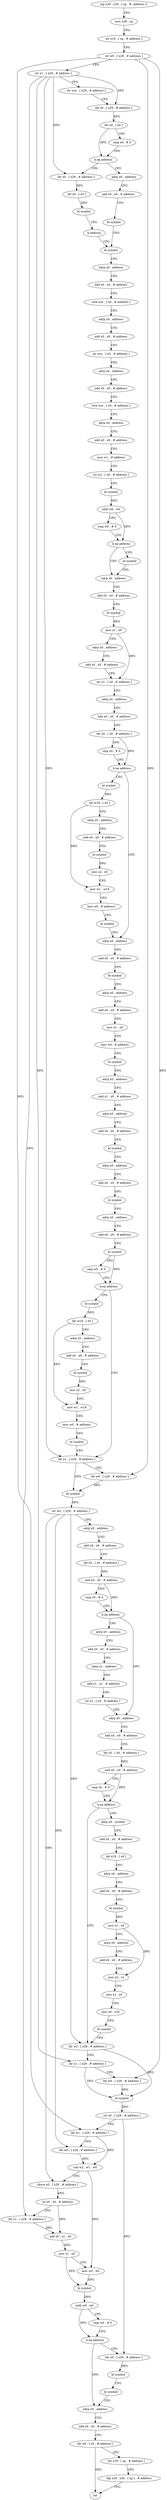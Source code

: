 digraph "func" {
"4214388" [label = "stp x29 , x30 , [ sp , #- address ]!" ]
"4214392" [label = "mov x29 , sp" ]
"4214396" [label = "str x19 , [ sp , # address ]" ]
"4214400" [label = "str w0 , [ x29 , # address ]" ]
"4214404" [label = "str x1 , [ x29 , # address ]" ]
"4214408" [label = "str wzr , [ x29 , # address ]" ]
"4214412" [label = "ldr x0 , [ x29 , # address ]" ]
"4214416" [label = "ldr x0 , [ x0 ]" ]
"4214420" [label = "cmp x0 , # 0" ]
"4214424" [label = "b.eq address" ]
"4214444" [label = "adrp x0 , address" ]
"4214428" [label = "ldr x0 , [ x29 , # address ]" ]
"4214448" [label = "add x0 , x0 , # address" ]
"4214452" [label = "bl symbol" ]
"4214456" [label = "bl symbol" ]
"4214432" [label = "ldr x0 , [ x0 ]" ]
"4214436" [label = "bl symbol" ]
"4214440" [label = "b address" ]
"4214532" [label = "adrp x0 , address" ]
"4214536" [label = "add x0 , x0 , # address" ]
"4214540" [label = "bl symbol" ]
"4214544" [label = "mov x1 , x0" ]
"4214548" [label = "adrp x0 , address" ]
"4214552" [label = "add x0 , x0 , # address" ]
"4214556" [label = "str x1 , [ x0 , # address ]" ]
"4214560" [label = "adrp x0 , address" ]
"4214564" [label = "add x0 , x0 , # address" ]
"4214568" [label = "ldr x0 , [ x0 , # address ]" ]
"4214572" [label = "cmp x0 , # 0" ]
"4214576" [label = "b.ne address" ]
"4214616" [label = "adrp x0 , address" ]
"4214580" [label = "bl symbol" ]
"4214528" [label = "bl symbol" ]
"4214460" [label = "adrp x0 , address" ]
"4214464" [label = "add x0 , x0 , # address" ]
"4214468" [label = "strb wzr , [ x0 , # address ]" ]
"4214472" [label = "adrp x0 , address" ]
"4214476" [label = "add x0 , x0 , # address" ]
"4214480" [label = "str wzr , [ x0 , # address ]" ]
"4214484" [label = "adrp x0 , address" ]
"4214488" [label = "add x0 , x0 , # address" ]
"4214492" [label = "strb wzr , [ x0 , # address ]" ]
"4214496" [label = "adrp x0 , address" ]
"4214500" [label = "add x0 , x0 , # address" ]
"4214504" [label = "mov w1 , # address" ]
"4214508" [label = "str w1 , [ x0 , # address ]" ]
"4214512" [label = "bl symbol" ]
"4214516" [label = "uxtb w0 , w0" ]
"4214520" [label = "cmp w0 , # 0" ]
"4214524" [label = "b.eq address" ]
"4214620" [label = "add x0 , x0 , # address" ]
"4214624" [label = "bl symbol" ]
"4214628" [label = "adrp x0 , address" ]
"4214632" [label = "add x0 , x0 , # address" ]
"4214636" [label = "mov x1 , x0" ]
"4214640" [label = "mov w0 , # address" ]
"4214644" [label = "bl symbol" ]
"4214648" [label = "adrp x0 , address" ]
"4214652" [label = "add x1 , x0 , # address" ]
"4214656" [label = "adrp x0 , address" ]
"4214660" [label = "add x0 , x0 , # address" ]
"4214664" [label = "bl symbol" ]
"4214668" [label = "adrp x0 , address" ]
"4214672" [label = "add x0 , x0 , # address" ]
"4214676" [label = "bl symbol" ]
"4214680" [label = "adrp x0 , address" ]
"4214684" [label = "add x0 , x0 , # address" ]
"4214688" [label = "bl symbol" ]
"4214692" [label = "cmp w0 , # 0" ]
"4214696" [label = "b.eq address" ]
"4214736" [label = "ldr x1 , [ x29 , # address ]" ]
"4214700" [label = "bl symbol" ]
"4214584" [label = "ldr w19 , [ x0 ]" ]
"4214588" [label = "adrp x0 , address" ]
"4214592" [label = "add x0 , x0 , # address" ]
"4214596" [label = "bl symbol" ]
"4214600" [label = "mov x2 , x0" ]
"4214604" [label = "mov w1 , w19" ]
"4214608" [label = "mov w0 , # address" ]
"4214612" [label = "bl symbol" ]
"4214740" [label = "ldr w0 , [ x29 , # address ]" ]
"4214744" [label = "bl symbol" ]
"4214748" [label = "str w0 , [ x29 , # address ]" ]
"4214752" [label = "adrp x0 , address" ]
"4214756" [label = "add x0 , x0 , # address" ]
"4214760" [label = "ldr x0 , [ x0 , # address ]" ]
"4214764" [label = "and x0 , x0 , # address" ]
"4214768" [label = "cmp x0 , # 0" ]
"4214772" [label = "b.eq address" ]
"4214796" [label = "adrp x0 , address" ]
"4214776" [label = "adrp x0 , address" ]
"4214704" [label = "ldr w19 , [ x0 ]" ]
"4214708" [label = "adrp x0 , address" ]
"4214712" [label = "add x0 , x0 , # address" ]
"4214716" [label = "bl symbol" ]
"4214720" [label = "mov x2 , x0" ]
"4214724" [label = "mov w1 , w19" ]
"4214728" [label = "mov w0 , # address" ]
"4214732" [label = "bl symbol" ]
"4214800" [label = "add x0 , x0 , # address" ]
"4214804" [label = "ldr x0 , [ x0 , # address ]" ]
"4214808" [label = "and x0 , x0 , # address" ]
"4214812" [label = "cmp x0 , # 0" ]
"4214816" [label = "b.eq address" ]
"4214872" [label = "ldr w2 , [ x29 , # address ]" ]
"4214820" [label = "adrp x0 , symbol" ]
"4214780" [label = "add x0 , x0 , # address" ]
"4214784" [label = "adrp x1 , address" ]
"4214788" [label = "add x1 , x1 , # address" ]
"4214792" [label = "str x1 , [ x0 , # address ]" ]
"4214876" [label = "ldr x1 , [ x29 , # address ]" ]
"4214880" [label = "ldr w0 , [ x29 , # address ]" ]
"4214884" [label = "bl symbol" ]
"4214888" [label = "str x0 , [ x29 , # address ]" ]
"4214892" [label = "ldr w1 , [ x29 , # address ]" ]
"4214896" [label = "ldr w0 , [ x29 , # address ]" ]
"4214900" [label = "sub w2 , w1 , w0" ]
"4214904" [label = "ldrsw x0 , [ x29 , # address ]" ]
"4214908" [label = "lsl x0 , x0 , # address" ]
"4214912" [label = "ldr x1 , [ x29 , # address ]" ]
"4214916" [label = "add x0 , x1 , x0" ]
"4214920" [label = "mov x1 , x0" ]
"4214924" [label = "mov w0 , w2" ]
"4214928" [label = "bl symbol" ]
"4214932" [label = "uxtb w0 , w0" ]
"4214936" [label = "cmp w0 , # 0" ]
"4214940" [label = "b.eq address" ]
"4214956" [label = "adrp x0 , address" ]
"4214944" [label = "ldr x0 , [ x29 , # address ]" ]
"4214824" [label = "add x0 , x0 , # address" ]
"4214828" [label = "ldr x19 , [ x0 ]" ]
"4214832" [label = "adrp x0 , address" ]
"4214836" [label = "add x0 , x0 , # address" ]
"4214840" [label = "bl symbol" ]
"4214844" [label = "mov x1 , x0" ]
"4214848" [label = "adrp x0 , address" ]
"4214852" [label = "add x0 , x0 , # address" ]
"4214856" [label = "mov x2 , x1" ]
"4214860" [label = "mov x1 , x0" ]
"4214864" [label = "mov x0 , x19" ]
"4214868" [label = "bl symbol" ]
"4214960" [label = "add x0 , x0 , # address" ]
"4214964" [label = "ldr w0 , [ x0 , # address ]" ]
"4214968" [label = "ldr x19 , [ sp , # address ]" ]
"4214972" [label = "ldp x29 , x30 , [ sp ] , # address" ]
"4214976" [label = "ret" ]
"4214948" [label = "bl symbol" ]
"4214952" [label = "bl symbol" ]
"4214388" -> "4214392" [ label = "CFG" ]
"4214392" -> "4214396" [ label = "CFG" ]
"4214396" -> "4214400" [ label = "CFG" ]
"4214400" -> "4214404" [ label = "CFG" ]
"4214400" -> "4214740" [ label = "DFG" ]
"4214400" -> "4214880" [ label = "DFG" ]
"4214400" -> "4214892" [ label = "DFG" ]
"4214404" -> "4214408" [ label = "CFG" ]
"4214404" -> "4214412" [ label = "DFG" ]
"4214404" -> "4214428" [ label = "DFG" ]
"4214404" -> "4214736" [ label = "DFG" ]
"4214404" -> "4214876" [ label = "DFG" ]
"4214404" -> "4214912" [ label = "DFG" ]
"4214408" -> "4214412" [ label = "CFG" ]
"4214412" -> "4214416" [ label = "DFG" ]
"4214416" -> "4214420" [ label = "CFG" ]
"4214416" -> "4214424" [ label = "DFG" ]
"4214420" -> "4214424" [ label = "CFG" ]
"4214424" -> "4214444" [ label = "CFG" ]
"4214424" -> "4214428" [ label = "CFG" ]
"4214444" -> "4214448" [ label = "CFG" ]
"4214428" -> "4214432" [ label = "DFG" ]
"4214448" -> "4214452" [ label = "CFG" ]
"4214452" -> "4214456" [ label = "CFG" ]
"4214456" -> "4214460" [ label = "CFG" ]
"4214432" -> "4214436" [ label = "DFG" ]
"4214436" -> "4214440" [ label = "CFG" ]
"4214440" -> "4214456" [ label = "CFG" ]
"4214532" -> "4214536" [ label = "CFG" ]
"4214536" -> "4214540" [ label = "CFG" ]
"4214540" -> "4214544" [ label = "DFG" ]
"4214544" -> "4214548" [ label = "CFG" ]
"4214544" -> "4214556" [ label = "DFG" ]
"4214548" -> "4214552" [ label = "CFG" ]
"4214552" -> "4214556" [ label = "CFG" ]
"4214556" -> "4214560" [ label = "CFG" ]
"4214560" -> "4214564" [ label = "CFG" ]
"4214564" -> "4214568" [ label = "CFG" ]
"4214568" -> "4214572" [ label = "CFG" ]
"4214568" -> "4214576" [ label = "DFG" ]
"4214572" -> "4214576" [ label = "CFG" ]
"4214576" -> "4214616" [ label = "CFG" ]
"4214576" -> "4214580" [ label = "CFG" ]
"4214616" -> "4214620" [ label = "CFG" ]
"4214580" -> "4214584" [ label = "DFG" ]
"4214528" -> "4214532" [ label = "CFG" ]
"4214460" -> "4214464" [ label = "CFG" ]
"4214464" -> "4214468" [ label = "CFG" ]
"4214468" -> "4214472" [ label = "CFG" ]
"4214472" -> "4214476" [ label = "CFG" ]
"4214476" -> "4214480" [ label = "CFG" ]
"4214480" -> "4214484" [ label = "CFG" ]
"4214484" -> "4214488" [ label = "CFG" ]
"4214488" -> "4214492" [ label = "CFG" ]
"4214492" -> "4214496" [ label = "CFG" ]
"4214496" -> "4214500" [ label = "CFG" ]
"4214500" -> "4214504" [ label = "CFG" ]
"4214504" -> "4214508" [ label = "CFG" ]
"4214508" -> "4214512" [ label = "CFG" ]
"4214512" -> "4214516" [ label = "DFG" ]
"4214516" -> "4214520" [ label = "CFG" ]
"4214516" -> "4214524" [ label = "DFG" ]
"4214520" -> "4214524" [ label = "CFG" ]
"4214524" -> "4214532" [ label = "CFG" ]
"4214524" -> "4214528" [ label = "CFG" ]
"4214620" -> "4214624" [ label = "CFG" ]
"4214624" -> "4214628" [ label = "CFG" ]
"4214628" -> "4214632" [ label = "CFG" ]
"4214632" -> "4214636" [ label = "CFG" ]
"4214636" -> "4214640" [ label = "CFG" ]
"4214640" -> "4214644" [ label = "CFG" ]
"4214644" -> "4214648" [ label = "CFG" ]
"4214648" -> "4214652" [ label = "CFG" ]
"4214652" -> "4214656" [ label = "CFG" ]
"4214656" -> "4214660" [ label = "CFG" ]
"4214660" -> "4214664" [ label = "CFG" ]
"4214664" -> "4214668" [ label = "CFG" ]
"4214668" -> "4214672" [ label = "CFG" ]
"4214672" -> "4214676" [ label = "CFG" ]
"4214676" -> "4214680" [ label = "CFG" ]
"4214680" -> "4214684" [ label = "CFG" ]
"4214684" -> "4214688" [ label = "CFG" ]
"4214688" -> "4214692" [ label = "CFG" ]
"4214688" -> "4214696" [ label = "DFG" ]
"4214692" -> "4214696" [ label = "CFG" ]
"4214696" -> "4214736" [ label = "CFG" ]
"4214696" -> "4214700" [ label = "CFG" ]
"4214736" -> "4214740" [ label = "CFG" ]
"4214736" -> "4214744" [ label = "DFG" ]
"4214700" -> "4214704" [ label = "DFG" ]
"4214584" -> "4214588" [ label = "CFG" ]
"4214584" -> "4214604" [ label = "DFG" ]
"4214588" -> "4214592" [ label = "CFG" ]
"4214592" -> "4214596" [ label = "CFG" ]
"4214596" -> "4214600" [ label = "DFG" ]
"4214600" -> "4214604" [ label = "CFG" ]
"4214604" -> "4214608" [ label = "CFG" ]
"4214608" -> "4214612" [ label = "CFG" ]
"4214612" -> "4214616" [ label = "CFG" ]
"4214740" -> "4214744" [ label = "DFG" ]
"4214744" -> "4214748" [ label = "DFG" ]
"4214748" -> "4214752" [ label = "CFG" ]
"4214748" -> "4214872" [ label = "DFG" ]
"4214748" -> "4214896" [ label = "DFG" ]
"4214748" -> "4214904" [ label = "DFG" ]
"4214752" -> "4214756" [ label = "CFG" ]
"4214756" -> "4214760" [ label = "CFG" ]
"4214760" -> "4214764" [ label = "DFG" ]
"4214764" -> "4214768" [ label = "CFG" ]
"4214764" -> "4214772" [ label = "DFG" ]
"4214768" -> "4214772" [ label = "CFG" ]
"4214772" -> "4214796" [ label = "CFG" ]
"4214772" -> "4214776" [ label = "CFG" ]
"4214796" -> "4214800" [ label = "CFG" ]
"4214776" -> "4214780" [ label = "CFG" ]
"4214704" -> "4214708" [ label = "CFG" ]
"4214704" -> "4214724" [ label = "DFG" ]
"4214708" -> "4214712" [ label = "CFG" ]
"4214712" -> "4214716" [ label = "CFG" ]
"4214716" -> "4214720" [ label = "DFG" ]
"4214720" -> "4214724" [ label = "CFG" ]
"4214724" -> "4214728" [ label = "CFG" ]
"4214728" -> "4214732" [ label = "CFG" ]
"4214732" -> "4214736" [ label = "CFG" ]
"4214800" -> "4214804" [ label = "CFG" ]
"4214804" -> "4214808" [ label = "DFG" ]
"4214808" -> "4214812" [ label = "CFG" ]
"4214808" -> "4214816" [ label = "DFG" ]
"4214812" -> "4214816" [ label = "CFG" ]
"4214816" -> "4214872" [ label = "CFG" ]
"4214816" -> "4214820" [ label = "CFG" ]
"4214872" -> "4214876" [ label = "CFG" ]
"4214872" -> "4214884" [ label = "DFG" ]
"4214820" -> "4214824" [ label = "CFG" ]
"4214780" -> "4214784" [ label = "CFG" ]
"4214784" -> "4214788" [ label = "CFG" ]
"4214788" -> "4214792" [ label = "CFG" ]
"4214792" -> "4214796" [ label = "CFG" ]
"4214876" -> "4214880" [ label = "CFG" ]
"4214876" -> "4214884" [ label = "DFG" ]
"4214880" -> "4214884" [ label = "DFG" ]
"4214884" -> "4214888" [ label = "DFG" ]
"4214888" -> "4214892" [ label = "CFG" ]
"4214888" -> "4214944" [ label = "DFG" ]
"4214892" -> "4214896" [ label = "CFG" ]
"4214892" -> "4214900" [ label = "DFG" ]
"4214896" -> "4214900" [ label = "DFG" ]
"4214900" -> "4214904" [ label = "CFG" ]
"4214900" -> "4214924" [ label = "DFG" ]
"4214904" -> "4214908" [ label = "DFG" ]
"4214908" -> "4214912" [ label = "CFG" ]
"4214908" -> "4214916" [ label = "DFG" ]
"4214912" -> "4214916" [ label = "DFG" ]
"4214916" -> "4214920" [ label = "DFG" ]
"4214920" -> "4214924" [ label = "CFG" ]
"4214920" -> "4214928" [ label = "DFG" ]
"4214924" -> "4214928" [ label = "DFG" ]
"4214928" -> "4214932" [ label = "DFG" ]
"4214932" -> "4214936" [ label = "CFG" ]
"4214932" -> "4214940" [ label = "DFG" ]
"4214936" -> "4214940" [ label = "CFG" ]
"4214940" -> "4214956" [ label = "CFG" ]
"4214940" -> "4214944" [ label = "CFG" ]
"4214956" -> "4214960" [ label = "CFG" ]
"4214944" -> "4214948" [ label = "DFG" ]
"4214824" -> "4214828" [ label = "CFG" ]
"4214828" -> "4214832" [ label = "CFG" ]
"4214832" -> "4214836" [ label = "CFG" ]
"4214836" -> "4214840" [ label = "CFG" ]
"4214840" -> "4214844" [ label = "DFG" ]
"4214844" -> "4214848" [ label = "CFG" ]
"4214844" -> "4214856" [ label = "DFG" ]
"4214848" -> "4214852" [ label = "CFG" ]
"4214852" -> "4214856" [ label = "CFG" ]
"4214856" -> "4214860" [ label = "CFG" ]
"4214860" -> "4214864" [ label = "CFG" ]
"4214864" -> "4214868" [ label = "CFG" ]
"4214868" -> "4214872" [ label = "CFG" ]
"4214960" -> "4214964" [ label = "CFG" ]
"4214964" -> "4214968" [ label = "CFG" ]
"4214964" -> "4214976" [ label = "DFG" ]
"4214968" -> "4214972" [ label = "CFG" ]
"4214972" -> "4214976" [ label = "CFG" ]
"4214948" -> "4214952" [ label = "CFG" ]
"4214952" -> "4214956" [ label = "CFG" ]
}
